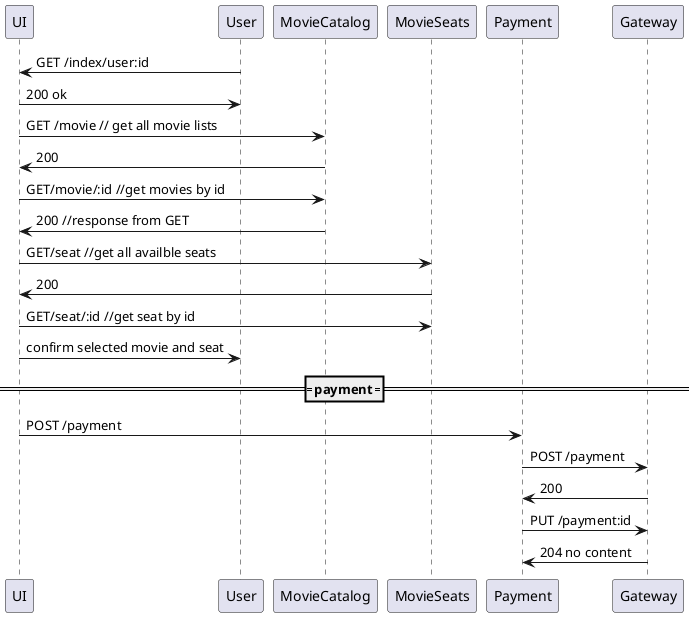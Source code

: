 @startuml
participant UI
participant User
participant MovieCatalog
participant MovieSeats
participant Payment 
participant Gateway

User -> UI : GET /index/user:id
UI -> User : 200 ok
UI -> MovieCatalog : GET /movie // get all movie lists
MovieCatalog -> UI : 200
UI -> MovieCatalog : GET/movie/:id //get movies by id
MovieCatalog -> UI : 200 //response from GET
UI -> MovieSeats : GET/seat //get all availble seats
MovieSeats -> UI : 200
UI -> MovieSeats : GET/seat/:id //get seat by id
UI -> User : confirm selected movie and seat

==== payment ====
UI -> Payment : POST /payment
Payment -> Gateway : POST /payment
Gateway -> Payment : 200
Payment -> Gateway : PUT /payment:id
Gateway -> Payment : 204 no content
@enduml